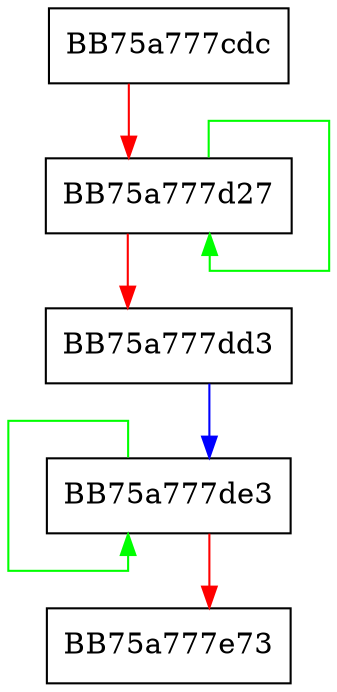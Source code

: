 digraph initialize_lc_time {
  node [shape="box"];
  graph [splines=ortho];
  BB75a777cdc -> BB75a777d27 [color="red"];
  BB75a777d27 -> BB75a777d27 [color="green"];
  BB75a777d27 -> BB75a777dd3 [color="red"];
  BB75a777dd3 -> BB75a777de3 [color="blue"];
  BB75a777de3 -> BB75a777de3 [color="green"];
  BB75a777de3 -> BB75a777e73 [color="red"];
}